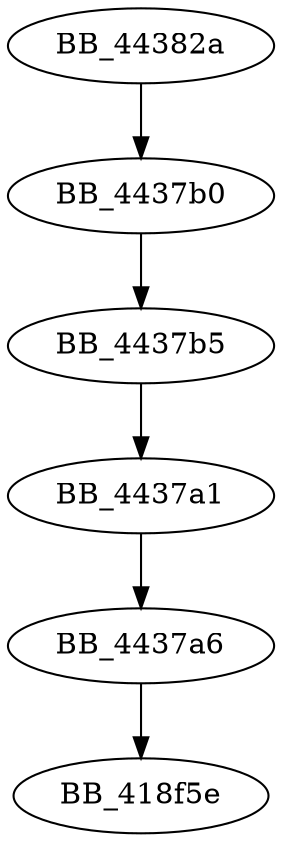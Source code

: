 DiGraph sub_44382A{
BB_4437a1->BB_4437a6
BB_4437a6->BB_418f5e
BB_4437b0->BB_4437b5
BB_4437b5->BB_4437a1
BB_44382a->BB_4437b0
}
